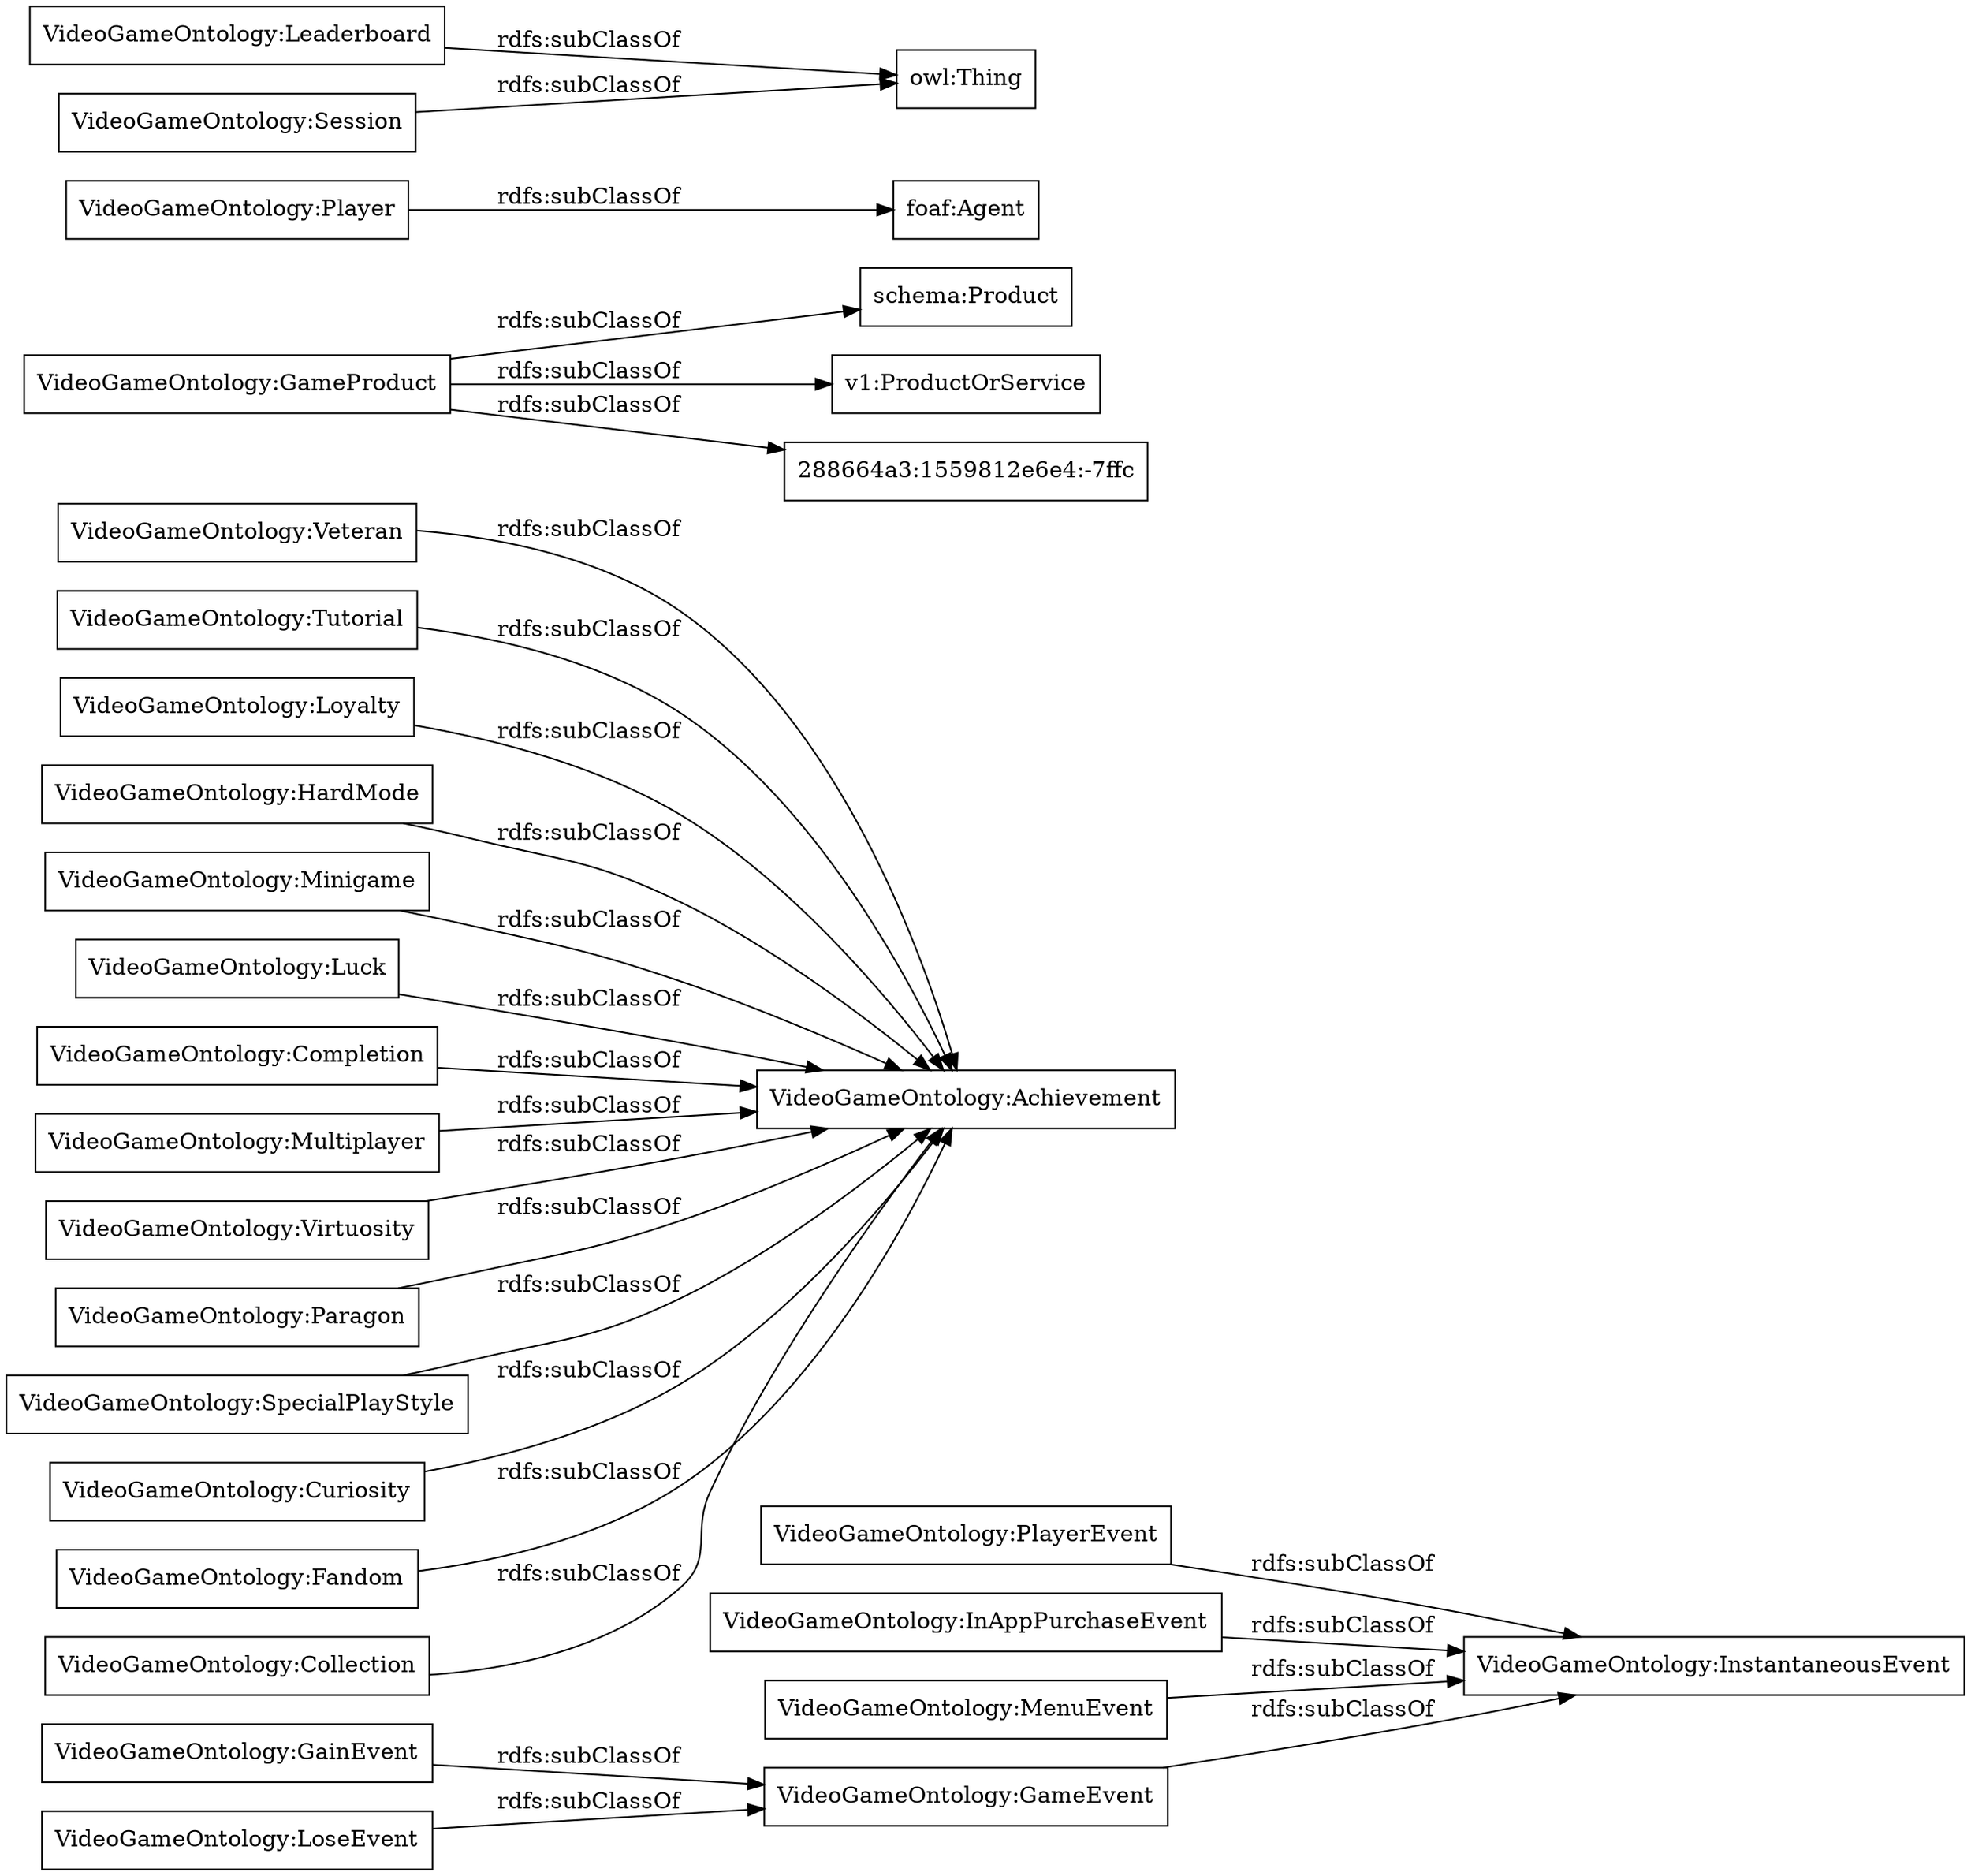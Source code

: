 digraph ar2dtool_diagram { 
rankdir=LR;
size="1000"
node [shape = rectangle, color="black"]; "VideoGameOntology:GameEvent" "VideoGameOntology:Veteran" "VideoGameOntology:Achievement" "VideoGameOntology:GameProduct" "VideoGameOntology:Tutorial" "VideoGameOntology:Loyalty" "VideoGameOntology:HardMode" "foaf:Agent" "VideoGameOntology:Leaderboard" "VideoGameOntology:Minigame" "VideoGameOntology:Luck" "VideoGameOntology:Completion" "VideoGameOntology:PlayerEvent" "schema:Product" "VideoGameOntology:Multiplayer" "VideoGameOntology:Virtuosity" "VideoGameOntology:Paragon" "owl:Thing" "VideoGameOntology:Session" "VideoGameOntology:GainEvent" "VideoGameOntology:Player" "VideoGameOntology:InstantaneousEvent" "v1:ProductOrService" "VideoGameOntology:InAppPurchaseEvent" "VideoGameOntology:LoseEvent" "288664a3:1559812e6e4:-7ffc" "VideoGameOntology:SpecialPlayStyle" "VideoGameOntology:Curiosity" "VideoGameOntology:Fandom" "VideoGameOntology:MenuEvent" "VideoGameOntology:Collection" ; /*classes style*/
	"VideoGameOntology:HardMode" -> "VideoGameOntology:Achievement" [ label = "rdfs:subClassOf" ];
	"VideoGameOntology:Player" -> "foaf:Agent" [ label = "rdfs:subClassOf" ];
	"VideoGameOntology:Virtuosity" -> "VideoGameOntology:Achievement" [ label = "rdfs:subClassOf" ];
	"VideoGameOntology:Loyalty" -> "VideoGameOntology:Achievement" [ label = "rdfs:subClassOf" ];
	"VideoGameOntology:Paragon" -> "VideoGameOntology:Achievement" [ label = "rdfs:subClassOf" ];
	"VideoGameOntology:Luck" -> "VideoGameOntology:Achievement" [ label = "rdfs:subClassOf" ];
	"VideoGameOntology:MenuEvent" -> "VideoGameOntology:InstantaneousEvent" [ label = "rdfs:subClassOf" ];
	"VideoGameOntology:GainEvent" -> "VideoGameOntology:GameEvent" [ label = "rdfs:subClassOf" ];
	"VideoGameOntology:SpecialPlayStyle" -> "VideoGameOntology:Achievement" [ label = "rdfs:subClassOf" ];
	"VideoGameOntology:Tutorial" -> "VideoGameOntology:Achievement" [ label = "rdfs:subClassOf" ];
	"VideoGameOntology:Session" -> "owl:Thing" [ label = "rdfs:subClassOf" ];
	"VideoGameOntology:GameProduct" -> "288664a3:1559812e6e4:-7ffc" [ label = "rdfs:subClassOf" ];
	"VideoGameOntology:GameProduct" -> "schema:Product" [ label = "rdfs:subClassOf" ];
	"VideoGameOntology:GameProduct" -> "v1:ProductOrService" [ label = "rdfs:subClassOf" ];
	"VideoGameOntology:LoseEvent" -> "VideoGameOntology:GameEvent" [ label = "rdfs:subClassOf" ];
	"VideoGameOntology:Collection" -> "VideoGameOntology:Achievement" [ label = "rdfs:subClassOf" ];
	"VideoGameOntology:Leaderboard" -> "owl:Thing" [ label = "rdfs:subClassOf" ];
	"VideoGameOntology:Veteran" -> "VideoGameOntology:Achievement" [ label = "rdfs:subClassOf" ];
	"VideoGameOntology:Multiplayer" -> "VideoGameOntology:Achievement" [ label = "rdfs:subClassOf" ];
	"VideoGameOntology:Fandom" -> "VideoGameOntology:Achievement" [ label = "rdfs:subClassOf" ];
	"VideoGameOntology:Curiosity" -> "VideoGameOntology:Achievement" [ label = "rdfs:subClassOf" ];
	"VideoGameOntology:PlayerEvent" -> "VideoGameOntology:InstantaneousEvent" [ label = "rdfs:subClassOf" ];
	"VideoGameOntology:InAppPurchaseEvent" -> "VideoGameOntology:InstantaneousEvent" [ label = "rdfs:subClassOf" ];
	"VideoGameOntology:Completion" -> "VideoGameOntology:Achievement" [ label = "rdfs:subClassOf" ];
	"VideoGameOntology:GameEvent" -> "VideoGameOntology:InstantaneousEvent" [ label = "rdfs:subClassOf" ];
	"VideoGameOntology:Minigame" -> "VideoGameOntology:Achievement" [ label = "rdfs:subClassOf" ];

}
